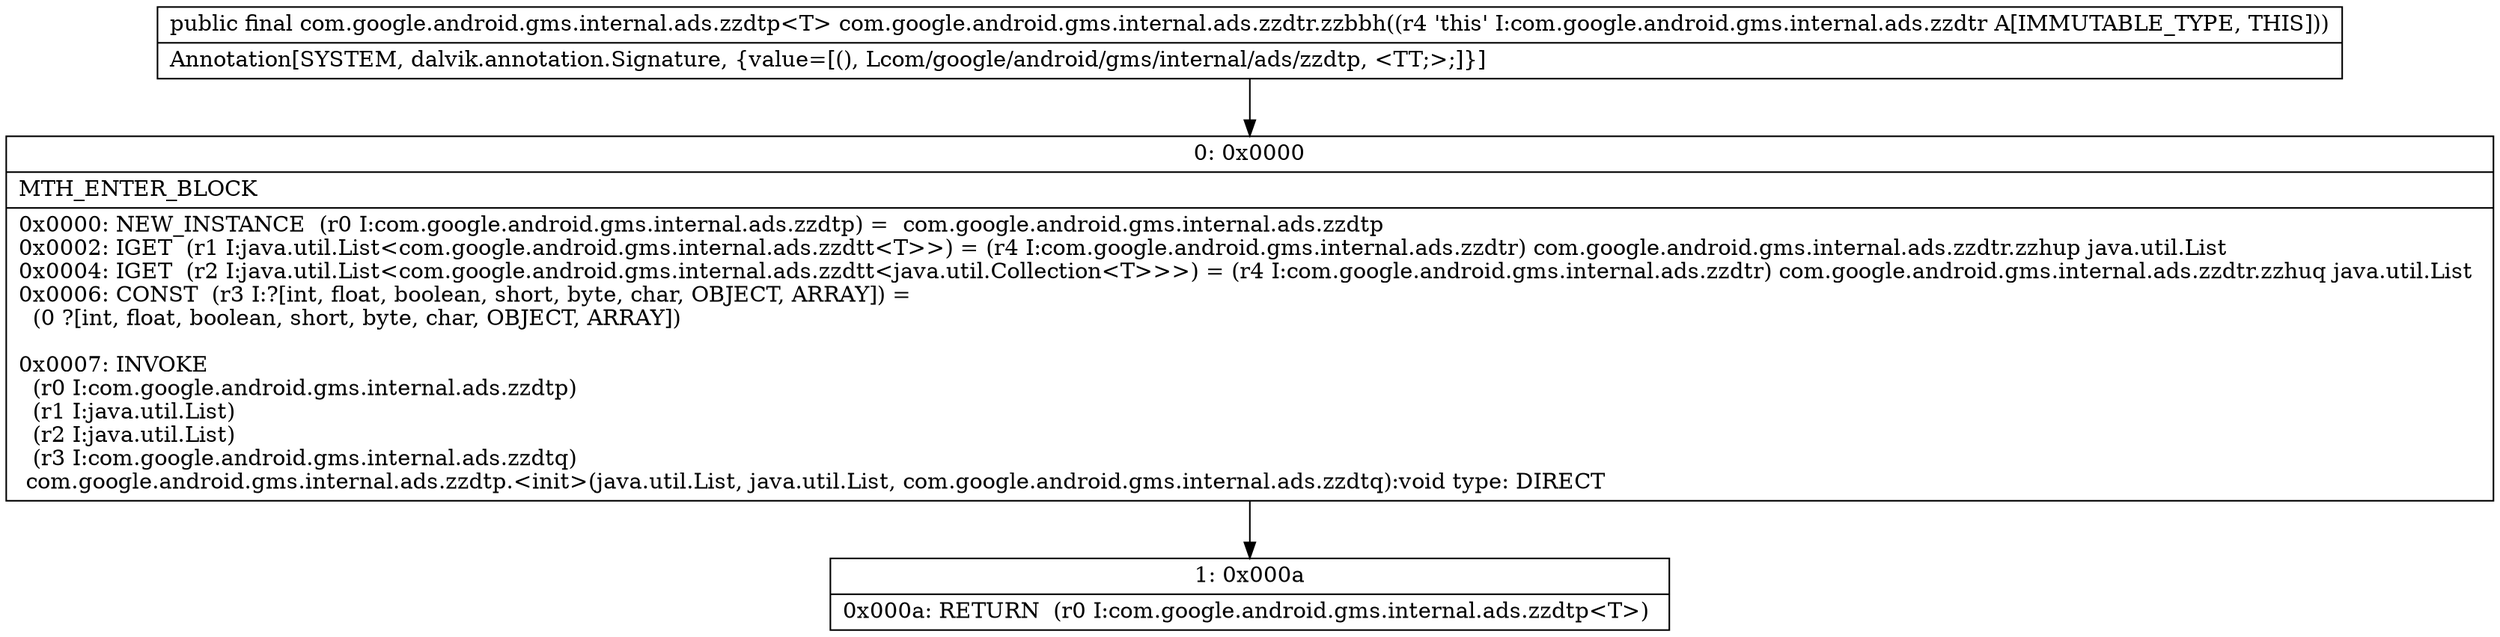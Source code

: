digraph "CFG forcom.google.android.gms.internal.ads.zzdtr.zzbbh()Lcom\/google\/android\/gms\/internal\/ads\/zzdtp;" {
Node_0 [shape=record,label="{0\:\ 0x0000|MTH_ENTER_BLOCK\l|0x0000: NEW_INSTANCE  (r0 I:com.google.android.gms.internal.ads.zzdtp) =  com.google.android.gms.internal.ads.zzdtp \l0x0002: IGET  (r1 I:java.util.List\<com.google.android.gms.internal.ads.zzdtt\<T\>\>) = (r4 I:com.google.android.gms.internal.ads.zzdtr) com.google.android.gms.internal.ads.zzdtr.zzhup java.util.List \l0x0004: IGET  (r2 I:java.util.List\<com.google.android.gms.internal.ads.zzdtt\<java.util.Collection\<T\>\>\>) = (r4 I:com.google.android.gms.internal.ads.zzdtr) com.google.android.gms.internal.ads.zzdtr.zzhuq java.util.List \l0x0006: CONST  (r3 I:?[int, float, boolean, short, byte, char, OBJECT, ARRAY]) = \l  (0 ?[int, float, boolean, short, byte, char, OBJECT, ARRAY])\l \l0x0007: INVOKE  \l  (r0 I:com.google.android.gms.internal.ads.zzdtp)\l  (r1 I:java.util.List)\l  (r2 I:java.util.List)\l  (r3 I:com.google.android.gms.internal.ads.zzdtq)\l com.google.android.gms.internal.ads.zzdtp.\<init\>(java.util.List, java.util.List, com.google.android.gms.internal.ads.zzdtq):void type: DIRECT \l}"];
Node_1 [shape=record,label="{1\:\ 0x000a|0x000a: RETURN  (r0 I:com.google.android.gms.internal.ads.zzdtp\<T\>) \l}"];
MethodNode[shape=record,label="{public final com.google.android.gms.internal.ads.zzdtp\<T\> com.google.android.gms.internal.ads.zzdtr.zzbbh((r4 'this' I:com.google.android.gms.internal.ads.zzdtr A[IMMUTABLE_TYPE, THIS]))  | Annotation[SYSTEM, dalvik.annotation.Signature, \{value=[(), Lcom\/google\/android\/gms\/internal\/ads\/zzdtp, \<TT;\>;]\}]\l}"];
MethodNode -> Node_0;
Node_0 -> Node_1;
}


